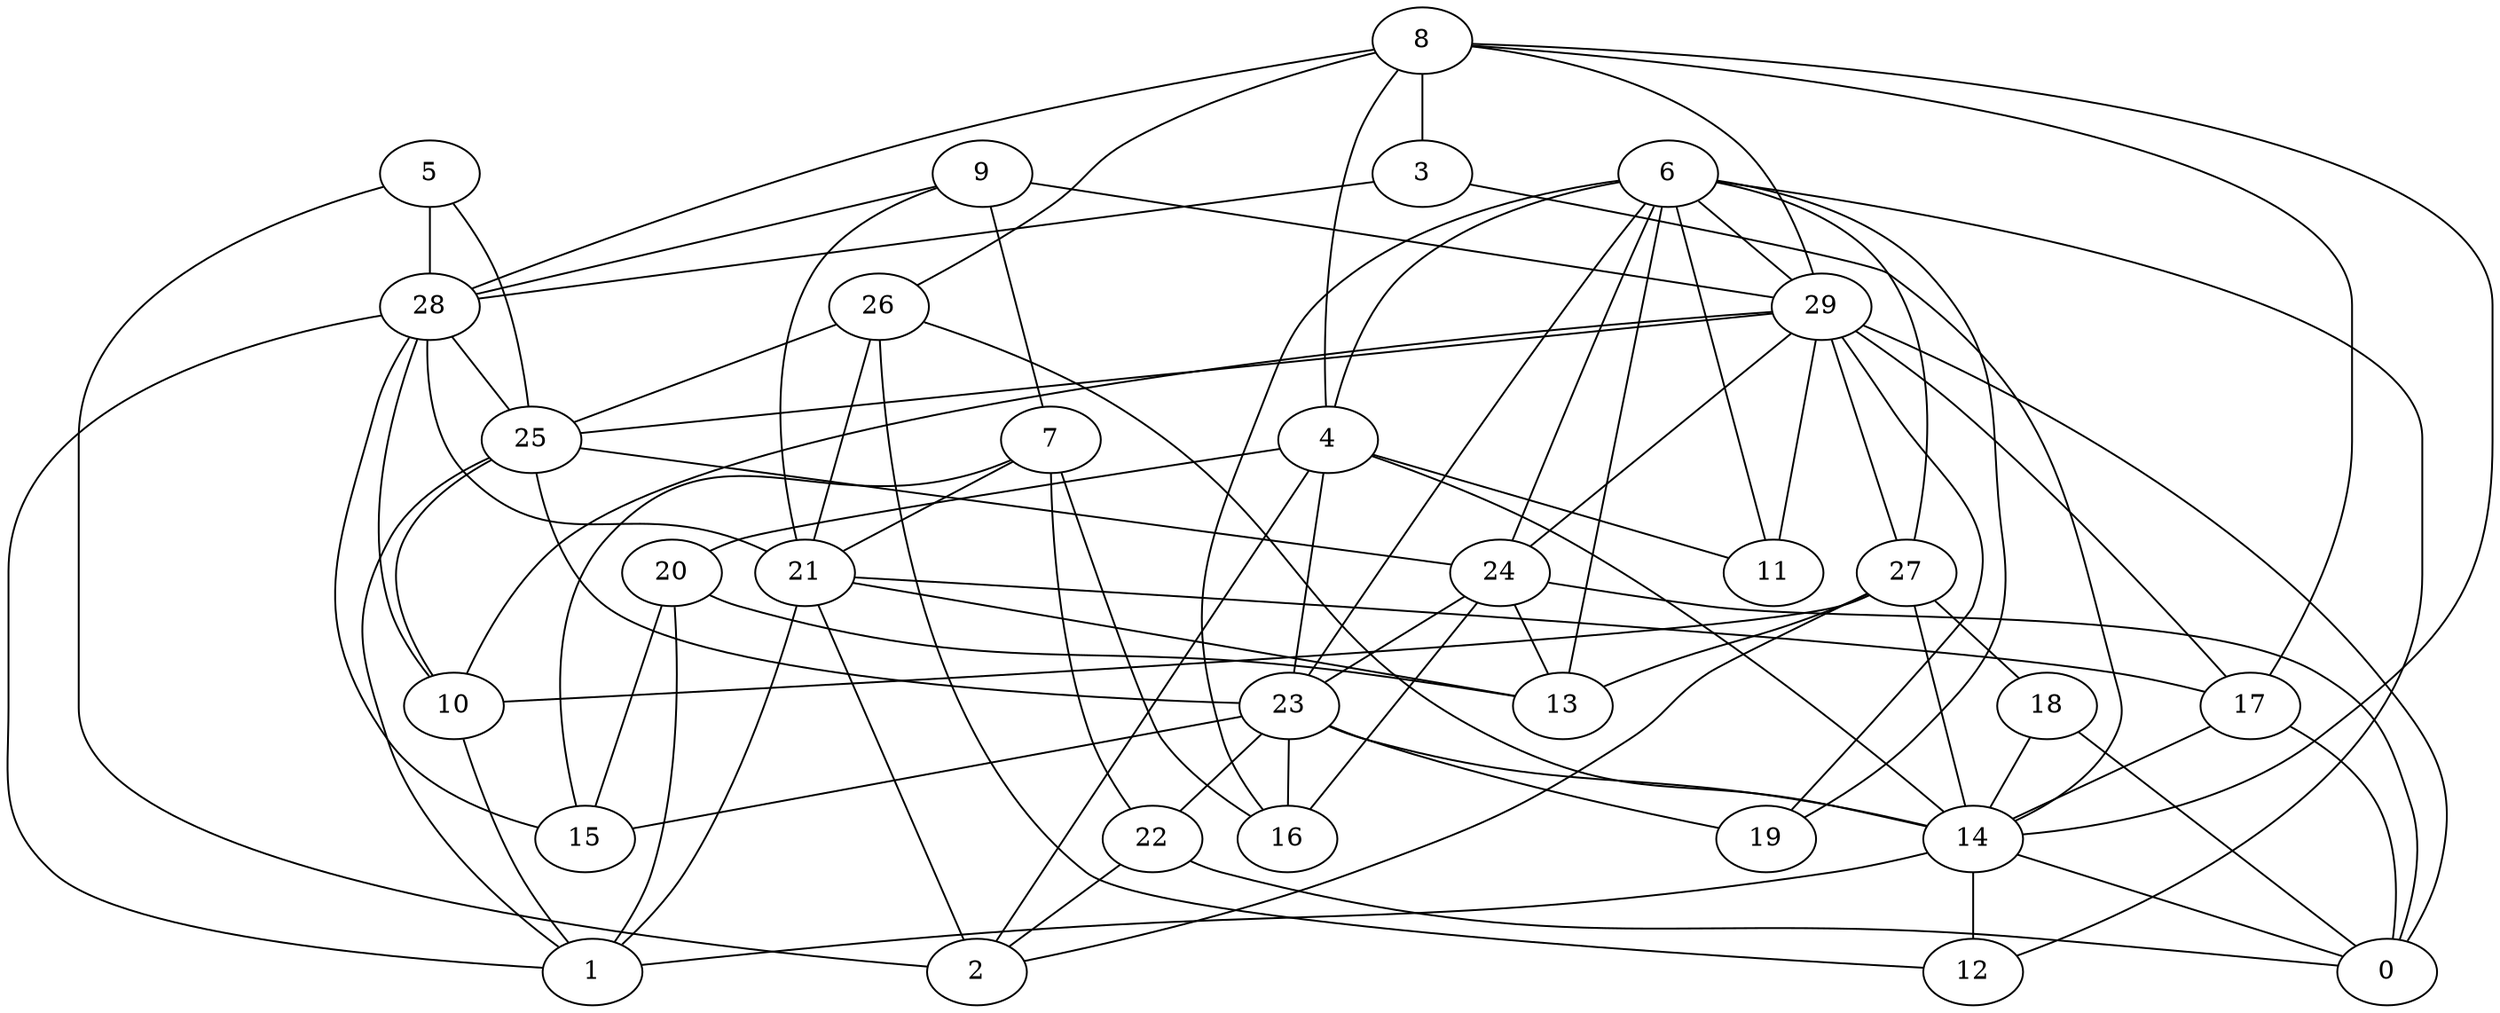 digraph GG_graph {

subgraph G_graph {
edge [color = black]
"27" -> "2" [dir = none]
"27" -> "10" [dir = none]
"27" -> "14" [dir = none]
"27" -> "18" [dir = none]
"27" -> "13" [dir = none]
"9" -> "7" [dir = none]
"9" -> "21" [dir = none]
"9" -> "29" [dir = none]
"9" -> "28" [dir = none]
"22" -> "0" [dir = none]
"22" -> "2" [dir = none]
"29" -> "24" [dir = none]
"29" -> "11" [dir = none]
"29" -> "19" [dir = none]
"29" -> "10" [dir = none]
"29" -> "0" [dir = none]
"29" -> "25" [dir = none]
"29" -> "27" [dir = none]
"29" -> "17" [dir = none]
"20" -> "1" [dir = none]
"20" -> "13" [dir = none]
"20" -> "15" [dir = none]
"24" -> "16" [dir = none]
"24" -> "23" [dir = none]
"24" -> "0" [dir = none]
"24" -> "13" [dir = none]
"17" -> "14" [dir = none]
"17" -> "0" [dir = none]
"28" -> "1" [dir = none]
"28" -> "25" [dir = none]
"28" -> "15" [dir = none]
"28" -> "10" [dir = none]
"28" -> "21" [dir = none]
"10" -> "1" [dir = none]
"7" -> "21" [dir = none]
"7" -> "15" [dir = none]
"7" -> "16" [dir = none]
"7" -> "22" [dir = none]
"5" -> "2" [dir = none]
"5" -> "28" [dir = none]
"5" -> "25" [dir = none]
"8" -> "14" [dir = none]
"8" -> "26" [dir = none]
"8" -> "3" [dir = none]
"8" -> "29" [dir = none]
"8" -> "28" [dir = none]
"8" -> "17" [dir = none]
"8" -> "4" [dir = none]
"18" -> "0" [dir = none]
"18" -> "14" [dir = none]
"21" -> "1" [dir = none]
"21" -> "13" [dir = none]
"21" -> "2" [dir = none]
"21" -> "17" [dir = none]
"23" -> "15" [dir = none]
"23" -> "22" [dir = none]
"23" -> "14" [dir = none]
"23" -> "16" [dir = none]
"23" -> "19" [dir = none]
"25" -> "24" [dir = none]
"25" -> "10" [dir = none]
"25" -> "23" [dir = none]
"25" -> "1" [dir = none]
"14" -> "1" [dir = none]
"14" -> "12" [dir = none]
"14" -> "0" [dir = none]
"26" -> "25" [dir = none]
"26" -> "12" [dir = none]
"26" -> "21" [dir = none]
"26" -> "14" [dir = none]
"4" -> "23" [dir = none]
"4" -> "14" [dir = none]
"4" -> "20" [dir = none]
"4" -> "2" [dir = none]
"4" -> "11" [dir = none]
"6" -> "19" [dir = none]
"6" -> "12" [dir = none]
"6" -> "13" [dir = none]
"6" -> "27" [dir = none]
"6" -> "11" [dir = none]
"6" -> "24" [dir = none]
"6" -> "23" [dir = none]
"6" -> "16" [dir = none]
"6" -> "29" [dir = none]
"6" -> "4" [dir = none]
"3" -> "28" [dir = none]
"3" -> "14" [dir = none]
}

}
